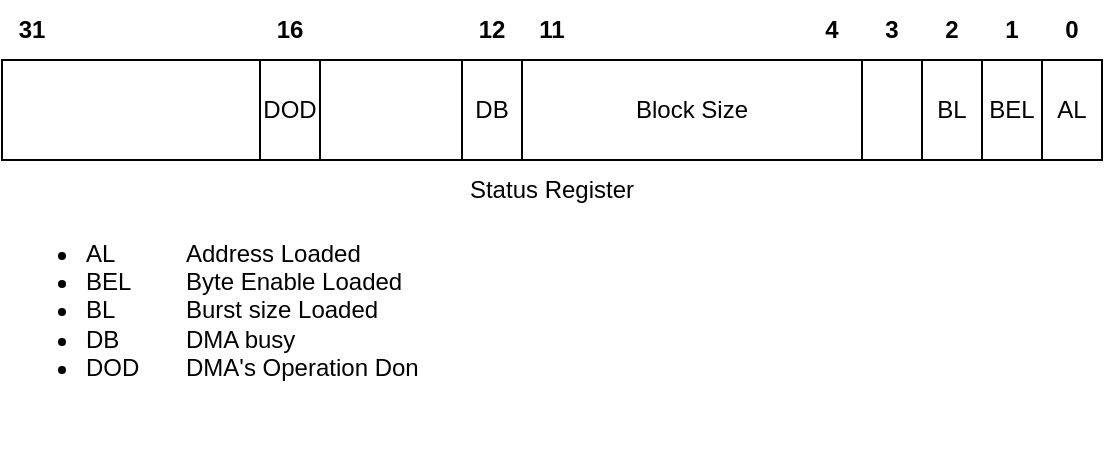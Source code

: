 <mxfile version="26.2.2">
  <diagram name="Page-1" id="pHZWqfEYdAaNixAE6Aer">
    <mxGraphModel dx="1108" dy="1158" grid="1" gridSize="10" guides="1" tooltips="1" connect="1" arrows="1" fold="1" page="1" pageScale="1" pageWidth="827" pageHeight="1169" math="0" shadow="0">
      <root>
        <mxCell id="0" />
        <mxCell id="1" parent="0" />
        <mxCell id="T_8XFhlEmDrwf4dk6kaY-1" value="" style="rounded=0;whiteSpace=wrap;html=1;" parent="1" vertex="1">
          <mxGeometry x="30" y="560" width="550" height="50" as="geometry" />
        </mxCell>
        <mxCell id="T_8XFhlEmDrwf4dk6kaY-2" value="Status Register" style="text;html=1;align=center;verticalAlign=middle;whiteSpace=wrap;rounded=0;" parent="1" vertex="1">
          <mxGeometry x="195" y="610" width="220" height="30" as="geometry" />
        </mxCell>
        <mxCell id="T_8XFhlEmDrwf4dk6kaY-5" value="AL" style="rounded=0;whiteSpace=wrap;html=1;" parent="1" vertex="1">
          <mxGeometry x="550" y="560" width="30" height="50" as="geometry" />
        </mxCell>
        <mxCell id="T_8XFhlEmDrwf4dk6kaY-6" value="BEL" style="rounded=0;whiteSpace=wrap;html=1;" parent="1" vertex="1">
          <mxGeometry x="520" y="560" width="30" height="50" as="geometry" />
        </mxCell>
        <mxCell id="T_8XFhlEmDrwf4dk6kaY-7" value="BL" style="rounded=0;whiteSpace=wrap;html=1;" parent="1" vertex="1">
          <mxGeometry x="490" y="560" width="30" height="50" as="geometry" />
        </mxCell>
        <mxCell id="T_8XFhlEmDrwf4dk6kaY-8" value="" style="rounded=0;whiteSpace=wrap;html=1;" parent="1" vertex="1">
          <mxGeometry x="460" y="560" width="30" height="50" as="geometry" />
        </mxCell>
        <mxCell id="T_8XFhlEmDrwf4dk6kaY-9" value="Block Size" style="rounded=0;whiteSpace=wrap;html=1;" parent="1" vertex="1">
          <mxGeometry x="290" y="560" width="170" height="50" as="geometry" />
        </mxCell>
        <mxCell id="T_8XFhlEmDrwf4dk6kaY-10" value="0" style="text;html=1;align=center;verticalAlign=middle;whiteSpace=wrap;rounded=0;fontStyle=1" parent="1" vertex="1">
          <mxGeometry x="550" y="530" width="30" height="30" as="geometry" />
        </mxCell>
        <mxCell id="T_8XFhlEmDrwf4dk6kaY-11" value="1" style="text;html=1;align=center;verticalAlign=middle;whiteSpace=wrap;rounded=0;fontStyle=1" parent="1" vertex="1">
          <mxGeometry x="520" y="530" width="30" height="30" as="geometry" />
        </mxCell>
        <mxCell id="T_8XFhlEmDrwf4dk6kaY-12" value="2" style="text;html=1;align=center;verticalAlign=middle;whiteSpace=wrap;rounded=0;fontStyle=1" parent="1" vertex="1">
          <mxGeometry x="490" y="530" width="30" height="30" as="geometry" />
        </mxCell>
        <mxCell id="T_8XFhlEmDrwf4dk6kaY-13" value="3" style="text;html=1;align=center;verticalAlign=middle;whiteSpace=wrap;rounded=0;fontStyle=1" parent="1" vertex="1">
          <mxGeometry x="460" y="530" width="30" height="30" as="geometry" />
        </mxCell>
        <mxCell id="T_8XFhlEmDrwf4dk6kaY-14" value="4" style="text;html=1;align=center;verticalAlign=middle;whiteSpace=wrap;rounded=0;fontStyle=1" parent="1" vertex="1">
          <mxGeometry x="430" y="530" width="30" height="30" as="geometry" />
        </mxCell>
        <mxCell id="T_8XFhlEmDrwf4dk6kaY-15" value="11" style="text;html=1;align=center;verticalAlign=middle;whiteSpace=wrap;rounded=0;fontStyle=1" parent="1" vertex="1">
          <mxGeometry x="290" y="530" width="30" height="30" as="geometry" />
        </mxCell>
        <mxCell id="T_8XFhlEmDrwf4dk6kaY-16" value="DB" style="rounded=0;whiteSpace=wrap;html=1;" parent="1" vertex="1">
          <mxGeometry x="260" y="560" width="30" height="50" as="geometry" />
        </mxCell>
        <mxCell id="T_8XFhlEmDrwf4dk6kaY-17" value="DOD" style="rounded=0;whiteSpace=wrap;html=1;" parent="1" vertex="1">
          <mxGeometry x="159" y="560" width="30" height="50" as="geometry" />
        </mxCell>
        <mxCell id="T_8XFhlEmDrwf4dk6kaY-18" value="12" style="text;html=1;align=center;verticalAlign=middle;whiteSpace=wrap;rounded=0;fontStyle=1" parent="1" vertex="1">
          <mxGeometry x="260" y="530" width="30" height="30" as="geometry" />
        </mxCell>
        <mxCell id="T_8XFhlEmDrwf4dk6kaY-19" value="16" style="text;html=1;align=center;verticalAlign=middle;whiteSpace=wrap;rounded=0;fontStyle=1" parent="1" vertex="1">
          <mxGeometry x="159" y="530" width="30" height="30" as="geometry" />
        </mxCell>
        <mxCell id="T_8XFhlEmDrwf4dk6kaY-20" value="&lt;ul&gt;&lt;li&gt;&lt;span style=&quot;background-color: transparent; color: light-dark(rgb(0, 0, 0), rgb(255, 255, 255));&quot;&gt;AL&amp;nbsp; &amp;nbsp; &amp;nbsp; &amp;nbsp; &amp;nbsp;&amp;nbsp;&lt;/span&gt;&lt;/li&gt;&lt;li&gt;BEL&amp;nbsp; &amp;nbsp; &amp;nbsp; &amp;nbsp;&lt;/li&gt;&lt;li&gt;BL&amp;nbsp;&amp;nbsp;&lt;/li&gt;&lt;li&gt;DB&lt;/li&gt;&lt;li&gt;DOD&amp;nbsp; &amp;nbsp; &amp;nbsp; &amp;nbsp;&amp;nbsp;&lt;/li&gt;&lt;/ul&gt;" style="text;html=1;align=left;verticalAlign=middle;whiteSpace=wrap;rounded=0;" parent="1" vertex="1">
          <mxGeometry x="30" y="610" width="100" height="150" as="geometry" />
        </mxCell>
        <mxCell id="T_8XFhlEmDrwf4dk6kaY-21" value="Address Loaded&lt;div&gt;Byte Enable Loaded&lt;/div&gt;&lt;div&gt;Burst size Loaded&lt;/div&gt;&lt;div&gt;DMA busy&lt;/div&gt;&lt;div&gt;DMA&#39;s Operation Don&lt;/div&gt;" style="text;html=1;align=left;verticalAlign=middle;whiteSpace=wrap;rounded=0;" parent="1" vertex="1">
          <mxGeometry x="120" y="645" width="160" height="80" as="geometry" />
        </mxCell>
        <mxCell id="hgFNc8jAEku2N7ckcA94-1" value="31" style="text;html=1;align=center;verticalAlign=middle;whiteSpace=wrap;rounded=0;fontStyle=1" vertex="1" parent="1">
          <mxGeometry x="30" y="530" width="30" height="30" as="geometry" />
        </mxCell>
      </root>
    </mxGraphModel>
  </diagram>
</mxfile>
